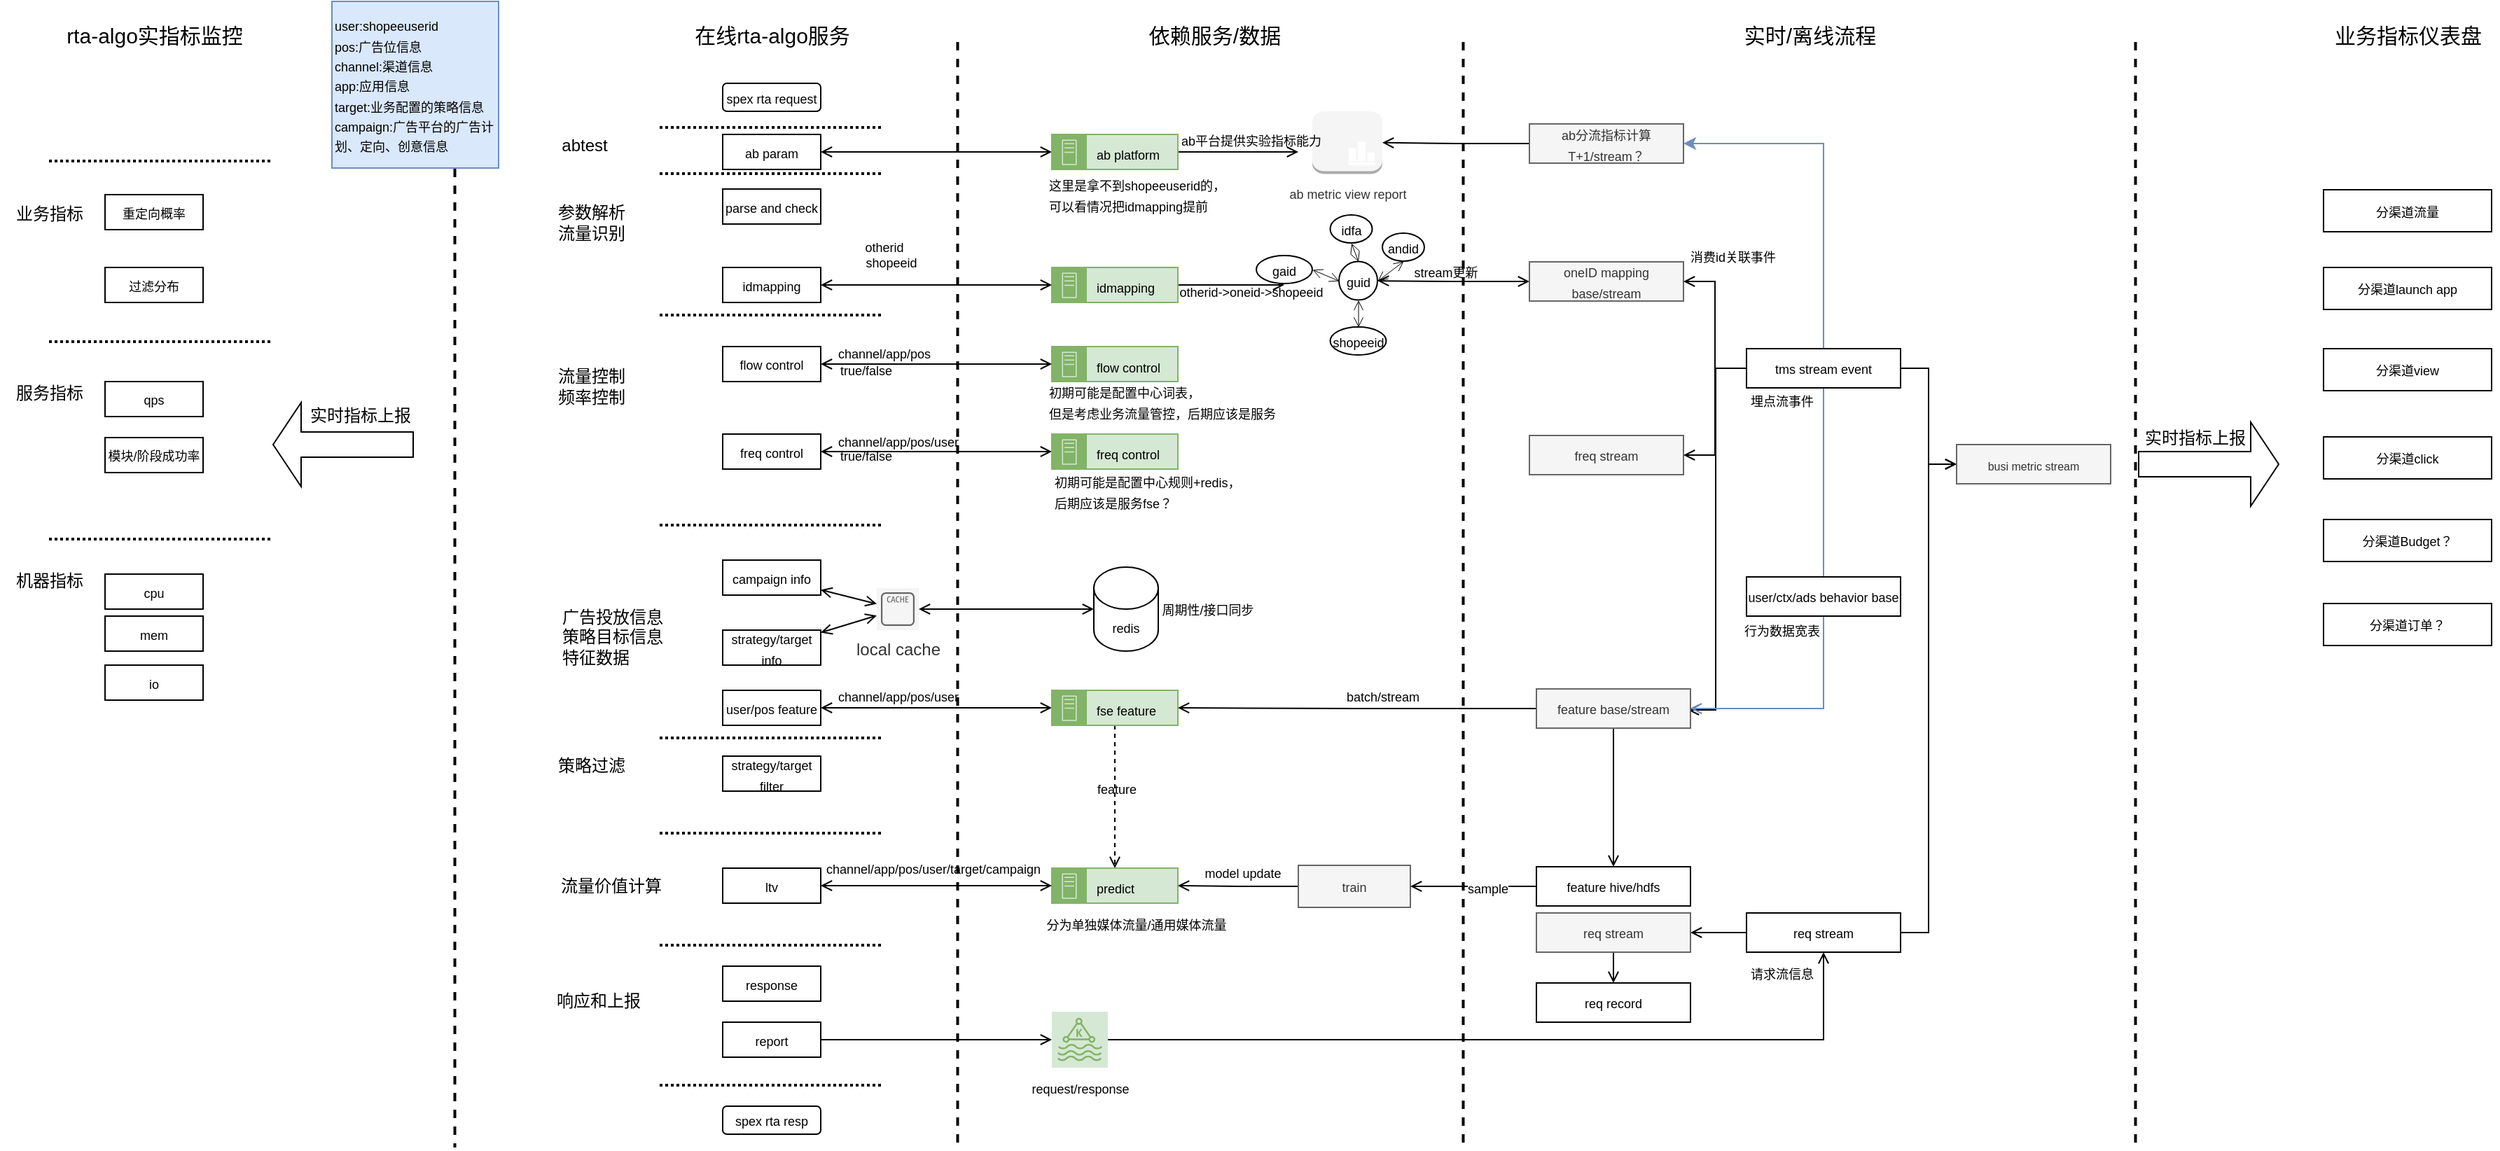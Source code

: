 <mxfile version="23.1.6" type="github">
  <diagram name="第 1 页" id="nAncEn3cn5dL7b8fd57-">
    <mxGraphModel dx="4017" dy="465" grid="1" gridSize="10" guides="1" tooltips="1" connect="1" arrows="1" fold="1" page="1" pageScale="1" pageWidth="3300" pageHeight="4681" math="0" shadow="0">
      <root>
        <mxCell id="0" />
        <mxCell id="1" parent="0" />
        <mxCell id="hwtWaQBpe-JL-oWfqUzf-239" value="" style="line;strokeWidth=2;direction=south;html=1;dashed=1;" vertex="1" parent="1">
          <mxGeometry x="210" y="82.5" width="15.5" height="747" as="geometry" />
        </mxCell>
        <mxCell id="hwtWaQBpe-JL-oWfqUzf-218" style="edgeStyle=orthogonalEdgeStyle;rounded=0;orthogonalLoop=1;jettySize=auto;html=1;exitX=0.5;exitY=0;exitDx=0;exitDy=0;entryX=1;entryY=0.5;entryDx=0;entryDy=0;fillColor=#dae8fc;strokeColor=#6c8ebf;" edge="1" parent="1" source="hwtWaQBpe-JL-oWfqUzf-208" target="hwtWaQBpe-JL-oWfqUzf-191">
          <mxGeometry relative="1" as="geometry" />
        </mxCell>
        <mxCell id="hwtWaQBpe-JL-oWfqUzf-78" value="&lt;font style=&quot;font-size: 15px;&quot;&gt;rta-algo实指标监控&lt;/font&gt;" style="text;html=1;align=center;verticalAlign=middle;resizable=0;points=[];autosize=1;strokeColor=none;fillColor=none;" vertex="1" parent="1">
          <mxGeometry x="-72" y="20" width="150" height="30" as="geometry" />
        </mxCell>
        <mxCell id="hwtWaQBpe-JL-oWfqUzf-1" value="&lt;font style=&quot;font-size: 9px;&quot;&gt;spex rta request&lt;/font&gt;" style="rounded=1;whiteSpace=wrap;html=1;" vertex="1" parent="1">
          <mxGeometry x="409" y="69.5" width="70" height="20" as="geometry" />
        </mxCell>
        <mxCell id="hwtWaQBpe-JL-oWfqUzf-4" value="" style="line;strokeWidth=2;html=1;dashed=1;dashPattern=1 1;" vertex="1" parent="1">
          <mxGeometry x="364" y="129" width="160" height="10" as="geometry" />
        </mxCell>
        <mxCell id="hwtWaQBpe-JL-oWfqUzf-5" value="&lt;font style=&quot;font-size: 9px;&quot;&gt;parse and check&lt;/font&gt;" style="rounded=0;whiteSpace=wrap;html=1;" vertex="1" parent="1">
          <mxGeometry x="409" y="145" width="70" height="25" as="geometry" />
        </mxCell>
        <mxCell id="hwtWaQBpe-JL-oWfqUzf-6" value="参数解析&lt;br&gt;流量识别" style="text;html=1;align=center;verticalAlign=middle;resizable=0;points=[];autosize=1;strokeColor=none;fillColor=none;" vertex="1" parent="1">
          <mxGeometry x="280" y="149" width="70" height="40" as="geometry" />
        </mxCell>
        <mxCell id="hwtWaQBpe-JL-oWfqUzf-7" value="&lt;font style=&quot;font-size: 9px;&quot;&gt;idmapping&lt;/font&gt;" style="rounded=0;whiteSpace=wrap;html=1;" vertex="1" parent="1">
          <mxGeometry x="409" y="201" width="70" height="25" as="geometry" />
        </mxCell>
        <mxCell id="hwtWaQBpe-JL-oWfqUzf-199" style="edgeStyle=orthogonalEdgeStyle;rounded=0;orthogonalLoop=1;jettySize=auto;html=1;endArrow=open;endFill=0;" edge="1" parent="1" source="hwtWaQBpe-JL-oWfqUzf-20">
          <mxGeometry relative="1" as="geometry">
            <mxPoint x="810" y="213.5" as="targetPoint" />
          </mxGeometry>
        </mxCell>
        <mxCell id="hwtWaQBpe-JL-oWfqUzf-20" value="&lt;font style=&quot;font-size: 9px;&quot;&gt;idmapping&lt;/font&gt;" style="points=[[0,0],[0.25,0],[0.5,0],[0.75,0],[1,0],[1,0.25],[1,0.5],[1,0.75],[1,1],[0.75,1],[0.5,1],[0.25,1],[0,1],[0,0.75],[0,0.5],[0,0.25]];outlineConnect=0;html=1;whiteSpace=wrap;fontSize=12;fontStyle=0;container=1;pointerEvents=0;collapsible=0;recursiveResize=0;shape=mxgraph.aws4.group;grIcon=mxgraph.aws4.group_on_premise;strokeColor=#82b366;fillColor=#d5e8d4;verticalAlign=top;align=left;spacingLeft=30;dashed=0;" vertex="1" parent="1">
          <mxGeometry x="644" y="201" width="90" height="25" as="geometry" />
        </mxCell>
        <mxCell id="hwtWaQBpe-JL-oWfqUzf-21" style="edgeStyle=orthogonalEdgeStyle;rounded=0;orthogonalLoop=1;jettySize=auto;html=1;exitX=1;exitY=0.5;exitDx=0;exitDy=0;entryX=0;entryY=0.5;entryDx=0;entryDy=0;startArrow=open;startFill=0;endArrow=open;endFill=0;" edge="1" parent="1" source="hwtWaQBpe-JL-oWfqUzf-7" target="hwtWaQBpe-JL-oWfqUzf-20">
          <mxGeometry relative="1" as="geometry" />
        </mxCell>
        <mxCell id="hwtWaQBpe-JL-oWfqUzf-23" value="&lt;font style=&quot;font-size: 9px;&quot;&gt;otherid&lt;/font&gt;" style="text;html=1;align=center;verticalAlign=middle;resizable=0;points=[];autosize=1;strokeColor=none;fillColor=none;" vertex="1" parent="1">
          <mxGeometry x="499" y="171" width="50" height="30" as="geometry" />
        </mxCell>
        <mxCell id="hwtWaQBpe-JL-oWfqUzf-24" value="&lt;font style=&quot;font-size: 9px;&quot;&gt;shopeeid&lt;/font&gt;" style="text;html=1;align=center;verticalAlign=middle;resizable=0;points=[];autosize=1;strokeColor=none;fillColor=none;" vertex="1" parent="1">
          <mxGeometry x="499" y="182" width="60" height="30" as="geometry" />
        </mxCell>
        <mxCell id="hwtWaQBpe-JL-oWfqUzf-25" value="" style="line;strokeWidth=2;html=1;dashed=1;dashPattern=1 1;" vertex="1" parent="1">
          <mxGeometry x="364" y="230" width="160" height="10" as="geometry" />
        </mxCell>
        <mxCell id="hwtWaQBpe-JL-oWfqUzf-26" value="&lt;div&gt;&lt;font style=&quot;font-size: 9px;&quot;&gt;flow control&lt;/font&gt;&lt;/div&gt;" style="rounded=0;whiteSpace=wrap;html=1;" vertex="1" parent="1">
          <mxGeometry x="409" y="257.5" width="70" height="25" as="geometry" />
        </mxCell>
        <mxCell id="hwtWaQBpe-JL-oWfqUzf-27" value="流量控制&lt;br&gt;频率控制" style="text;html=1;align=center;verticalAlign=middle;resizable=0;points=[];autosize=1;strokeColor=none;fillColor=none;" vertex="1" parent="1">
          <mxGeometry x="280" y="266" width="70" height="40" as="geometry" />
        </mxCell>
        <mxCell id="hwtWaQBpe-JL-oWfqUzf-28" value="&lt;font style=&quot;font-size: 9px;&quot;&gt;flow control&lt;/font&gt;" style="points=[[0,0],[0.25,0],[0.5,0],[0.75,0],[1,0],[1,0.25],[1,0.5],[1,0.75],[1,1],[0.75,1],[0.5,1],[0.25,1],[0,1],[0,0.75],[0,0.5],[0,0.25]];outlineConnect=0;html=1;whiteSpace=wrap;fontSize=12;fontStyle=0;container=1;pointerEvents=0;collapsible=0;recursiveResize=0;shape=mxgraph.aws4.group;grIcon=mxgraph.aws4.group_on_premise;strokeColor=#82b366;fillColor=#d5e8d4;verticalAlign=top;align=left;spacingLeft=30;dashed=0;" vertex="1" parent="1">
          <mxGeometry x="644.01" y="257.5" width="90" height="25" as="geometry" />
        </mxCell>
        <mxCell id="hwtWaQBpe-JL-oWfqUzf-29" style="edgeStyle=orthogonalEdgeStyle;rounded=0;orthogonalLoop=1;jettySize=auto;html=1;exitX=1;exitY=0.5;exitDx=0;exitDy=0;entryX=0;entryY=0.5;entryDx=0;entryDy=0;startArrow=open;startFill=0;endArrow=open;endFill=0;" edge="1" parent="1" source="hwtWaQBpe-JL-oWfqUzf-26" target="hwtWaQBpe-JL-oWfqUzf-28">
          <mxGeometry relative="1" as="geometry" />
        </mxCell>
        <mxCell id="hwtWaQBpe-JL-oWfqUzf-30" value="&lt;font style=&quot;font-size: 9px;&quot;&gt;true/false&lt;/font&gt;" style="text;html=1;align=center;verticalAlign=middle;resizable=0;points=[];autosize=1;strokeColor=none;fillColor=none;" vertex="1" parent="1">
          <mxGeometry x="481" y="259" width="60" height="30" as="geometry" />
        </mxCell>
        <mxCell id="hwtWaQBpe-JL-oWfqUzf-32" value="&lt;font style=&quot;font-size: 9px;&quot;&gt;channel/app/pos&lt;/font&gt;" style="text;html=1;align=center;verticalAlign=middle;resizable=0;points=[];autosize=1;strokeColor=none;fillColor=none;" vertex="1" parent="1">
          <mxGeometry x="479" y="247" width="90" height="30" as="geometry" />
        </mxCell>
        <mxCell id="hwtWaQBpe-JL-oWfqUzf-33" value="&lt;div&gt;&lt;font style=&quot;font-size: 9px;&quot;&gt;freq control&lt;/font&gt;&lt;/div&gt;" style="rounded=0;whiteSpace=wrap;html=1;" vertex="1" parent="1">
          <mxGeometry x="409" y="320" width="70" height="25" as="geometry" />
        </mxCell>
        <mxCell id="hwtWaQBpe-JL-oWfqUzf-34" value="&lt;font style=&quot;font-size: 9px;&quot;&gt;初期可能是配置中心词表，&lt;br&gt;但是考虑业务流量管控，后期应该是服务&lt;/font&gt;" style="text;html=1;align=left;verticalAlign=middle;resizable=0;points=[];autosize=1;strokeColor=none;fillColor=none;" vertex="1" parent="1">
          <mxGeometry x="640" y="277" width="190" height="40" as="geometry" />
        </mxCell>
        <mxCell id="hwtWaQBpe-JL-oWfqUzf-169" style="edgeStyle=orthogonalEdgeStyle;rounded=0;orthogonalLoop=1;jettySize=auto;html=1;exitX=0;exitY=0.5;exitDx=0;exitDy=0;entryX=1;entryY=0.5;entryDx=0;entryDy=0;startArrow=open;startFill=0;endArrow=open;endFill=0;" edge="1" parent="1" source="hwtWaQBpe-JL-oWfqUzf-35" target="hwtWaQBpe-JL-oWfqUzf-33">
          <mxGeometry relative="1" as="geometry" />
        </mxCell>
        <mxCell id="hwtWaQBpe-JL-oWfqUzf-35" value="&lt;font style=&quot;font-size: 9px;&quot;&gt;freq control&lt;/font&gt;" style="points=[[0,0],[0.25,0],[0.5,0],[0.75,0],[1,0],[1,0.25],[1,0.5],[1,0.75],[1,1],[0.75,1],[0.5,1],[0.25,1],[0,1],[0,0.75],[0,0.5],[0,0.25]];outlineConnect=0;html=1;whiteSpace=wrap;fontSize=12;fontStyle=0;container=1;pointerEvents=0;collapsible=0;recursiveResize=0;shape=mxgraph.aws4.group;grIcon=mxgraph.aws4.group_on_premise;strokeColor=#82b366;fillColor=#d5e8d4;verticalAlign=top;align=left;spacingLeft=30;dashed=0;" vertex="1" parent="1">
          <mxGeometry x="644.01" y="320" width="90" height="25" as="geometry" />
        </mxCell>
        <mxCell id="hwtWaQBpe-JL-oWfqUzf-37" value="&lt;font style=&quot;font-size: 9px;&quot;&gt;channel/app/pos/user&lt;/font&gt;" style="text;html=1;align=center;verticalAlign=middle;resizable=0;points=[];autosize=1;strokeColor=none;fillColor=none;" vertex="1" parent="1">
          <mxGeometry x="479" y="310" width="110" height="30" as="geometry" />
        </mxCell>
        <mxCell id="hwtWaQBpe-JL-oWfqUzf-38" value="&lt;font style=&quot;font-size: 9px;&quot;&gt;true/false&lt;/font&gt;" style="text;html=1;align=center;verticalAlign=middle;resizable=0;points=[];autosize=1;strokeColor=none;fillColor=none;" vertex="1" parent="1">
          <mxGeometry x="481" y="320" width="60" height="30" as="geometry" />
        </mxCell>
        <mxCell id="hwtWaQBpe-JL-oWfqUzf-39" value="&lt;font style=&quot;font-size: 9px;&quot;&gt;初期可能是配置中心规则+redis，&lt;br&gt;&lt;/font&gt;&lt;font style=&quot;font-size: 9px;&quot;&gt;后期应该是服务fse？&lt;/font&gt;" style="text;html=1;align=left;verticalAlign=middle;resizable=0;points=[];autosize=1;strokeColor=none;fillColor=none;" vertex="1" parent="1">
          <mxGeometry x="644.01" y="341" width="160" height="40" as="geometry" />
        </mxCell>
        <mxCell id="hwtWaQBpe-JL-oWfqUzf-40" value="" style="line;strokeWidth=2;html=1;dashed=1;dashPattern=1 1;" vertex="1" parent="1">
          <mxGeometry x="364" y="380" width="160" height="10" as="geometry" />
        </mxCell>
        <mxCell id="hwtWaQBpe-JL-oWfqUzf-41" value="&lt;div&gt;&lt;font style=&quot;font-size: 9px;&quot;&gt;campaign info&lt;/font&gt;&lt;/div&gt;" style="rounded=0;whiteSpace=wrap;html=1;" vertex="1" parent="1">
          <mxGeometry x="409" y="410" width="70" height="25" as="geometry" />
        </mxCell>
        <mxCell id="hwtWaQBpe-JL-oWfqUzf-42" value="&lt;div&gt;&lt;font style=&quot;font-size: 9px;&quot;&gt;strategy/target info&lt;/font&gt;&lt;/div&gt;" style="rounded=0;whiteSpace=wrap;html=1;" vertex="1" parent="1">
          <mxGeometry x="409" y="460" width="70" height="25" as="geometry" />
        </mxCell>
        <mxCell id="hwtWaQBpe-JL-oWfqUzf-45" value="local cache" style="sketch=0;outlineConnect=0;strokeColor=#666666;fillColor=#f5f5f5;dashed=0;verticalLabelPosition=bottom;verticalAlign=top;align=center;html=1;fontSize=12;fontStyle=0;aspect=fixed;shape=mxgraph.aws4.resourceIcon;resIcon=mxgraph.aws4.cache_node;fontColor=#333333;" vertex="1" parent="1">
          <mxGeometry x="519" y="430" width="30" height="30" as="geometry" />
        </mxCell>
        <mxCell id="hwtWaQBpe-JL-oWfqUzf-48" style="rounded=0;orthogonalLoop=1;jettySize=auto;html=1;startArrow=open;startFill=0;endArrow=open;endFill=0;" edge="1" parent="1" source="hwtWaQBpe-JL-oWfqUzf-41" target="hwtWaQBpe-JL-oWfqUzf-45">
          <mxGeometry relative="1" as="geometry" />
        </mxCell>
        <mxCell id="hwtWaQBpe-JL-oWfqUzf-49" style="rounded=0;orthogonalLoop=1;jettySize=auto;html=1;startArrow=open;startFill=0;endArrow=open;endFill=0;" edge="1" parent="1" source="hwtWaQBpe-JL-oWfqUzf-42" target="hwtWaQBpe-JL-oWfqUzf-45">
          <mxGeometry relative="1" as="geometry" />
        </mxCell>
        <mxCell id="hwtWaQBpe-JL-oWfqUzf-46" value="&lt;font style=&quot;font-size: 9px;&quot;&gt;redis&lt;/font&gt;" style="shape=cylinder3;whiteSpace=wrap;html=1;boundedLbl=1;backgroundOutline=1;size=15;" vertex="1" parent="1">
          <mxGeometry x="674" y="415" width="46" height="60" as="geometry" />
        </mxCell>
        <mxCell id="hwtWaQBpe-JL-oWfqUzf-47" style="edgeStyle=orthogonalEdgeStyle;rounded=0;orthogonalLoop=1;jettySize=auto;html=1;entryX=0;entryY=0.5;entryDx=0;entryDy=0;entryPerimeter=0;startArrow=open;startFill=0;endArrow=open;endFill=0;" edge="1" parent="1" source="hwtWaQBpe-JL-oWfqUzf-45" target="hwtWaQBpe-JL-oWfqUzf-46">
          <mxGeometry relative="1" as="geometry">
            <mxPoint x="624" y="445" as="sourcePoint" />
          </mxGeometry>
        </mxCell>
        <mxCell id="hwtWaQBpe-JL-oWfqUzf-50" value="广告投放信息&lt;br&gt;策略目标信息&lt;br&gt;&lt;div style=&quot;text-align: left;&quot;&gt;&lt;span style=&quot;background-color: initial;&quot;&gt;特征数据&lt;/span&gt;&lt;/div&gt;" style="text;html=1;align=center;verticalAlign=middle;resizable=0;points=[];autosize=1;strokeColor=none;fillColor=none;" vertex="1" parent="1">
          <mxGeometry x="280" y="435" width="100" height="60" as="geometry" />
        </mxCell>
        <mxCell id="hwtWaQBpe-JL-oWfqUzf-52" value="" style="line;strokeWidth=2;html=1;dashed=1;dashPattern=1 1;" vertex="1" parent="1">
          <mxGeometry x="364" y="532" width="160" height="10" as="geometry" />
        </mxCell>
        <mxCell id="hwtWaQBpe-JL-oWfqUzf-53" value="&lt;div&gt;&lt;font style=&quot;font-size: 9px;&quot;&gt;strategy/target filter&lt;/font&gt;&lt;/div&gt;" style="rounded=0;whiteSpace=wrap;html=1;" vertex="1" parent="1">
          <mxGeometry x="409" y="550" width="70" height="25" as="geometry" />
        </mxCell>
        <mxCell id="hwtWaQBpe-JL-oWfqUzf-56" style="edgeStyle=orthogonalEdgeStyle;rounded=0;orthogonalLoop=1;jettySize=auto;html=1;startArrow=open;startFill=0;endArrow=open;endFill=0;entryX=0;entryY=0.5;entryDx=0;entryDy=0;" edge="1" parent="1" source="hwtWaQBpe-JL-oWfqUzf-54" target="hwtWaQBpe-JL-oWfqUzf-55">
          <mxGeometry relative="1" as="geometry">
            <mxPoint x="569" y="515.5" as="targetPoint" />
          </mxGeometry>
        </mxCell>
        <mxCell id="hwtWaQBpe-JL-oWfqUzf-54" value="&lt;font style=&quot;font-size: 9px;&quot;&gt;user/pos feature&lt;/font&gt;" style="rounded=0;whiteSpace=wrap;html=1;" vertex="1" parent="1">
          <mxGeometry x="409" y="503" width="70" height="25" as="geometry" />
        </mxCell>
        <mxCell id="hwtWaQBpe-JL-oWfqUzf-223" style="edgeStyle=orthogonalEdgeStyle;rounded=0;orthogonalLoop=1;jettySize=auto;html=1;entryX=0.5;entryY=0;entryDx=0;entryDy=0;endArrow=open;endFill=0;dashed=1;" edge="1" parent="1" source="hwtWaQBpe-JL-oWfqUzf-55" target="hwtWaQBpe-JL-oWfqUzf-62">
          <mxGeometry relative="1" as="geometry" />
        </mxCell>
        <mxCell id="hwtWaQBpe-JL-oWfqUzf-55" value="&lt;font style=&quot;font-size: 9px;&quot;&gt;fse feature&lt;/font&gt;" style="points=[[0,0],[0.25,0],[0.5,0],[0.75,0],[1,0],[1,0.25],[1,0.5],[1,0.75],[1,1],[0.75,1],[0.5,1],[0.25,1],[0,1],[0,0.75],[0,0.5],[0,0.25]];outlineConnect=0;html=1;whiteSpace=wrap;fontSize=12;fontStyle=0;container=1;pointerEvents=0;collapsible=0;recursiveResize=0;shape=mxgraph.aws4.group;grIcon=mxgraph.aws4.group_on_premise;strokeColor=#82b366;fillColor=#d5e8d4;verticalAlign=top;align=left;spacingLeft=30;dashed=0;" vertex="1" parent="1">
          <mxGeometry x="644.01" y="503" width="90" height="25" as="geometry" />
        </mxCell>
        <mxCell id="hwtWaQBpe-JL-oWfqUzf-57" value="&lt;font style=&quot;font-size: 9px;&quot;&gt;channel/app/pos/user&lt;/font&gt;" style="text;html=1;align=center;verticalAlign=middle;resizable=0;points=[];autosize=1;strokeColor=none;fillColor=none;" vertex="1" parent="1">
          <mxGeometry x="479" y="492" width="110" height="30" as="geometry" />
        </mxCell>
        <mxCell id="hwtWaQBpe-JL-oWfqUzf-58" value="" style="line;strokeWidth=2;html=1;dashed=1;dashPattern=1 1;" vertex="1" parent="1">
          <mxGeometry x="364" y="600" width="160" height="10" as="geometry" />
        </mxCell>
        <mxCell id="hwtWaQBpe-JL-oWfqUzf-59" value="策略过滤" style="text;html=1;align=center;verticalAlign=middle;resizable=0;points=[];autosize=1;strokeColor=none;fillColor=none;" vertex="1" parent="1">
          <mxGeometry x="280" y="542" width="70" height="30" as="geometry" />
        </mxCell>
        <mxCell id="hwtWaQBpe-JL-oWfqUzf-60" value="&lt;font style=&quot;font-size: 9px;&quot;&gt;ltv&lt;/font&gt;" style="rounded=0;whiteSpace=wrap;html=1;" vertex="1" parent="1">
          <mxGeometry x="409" y="630" width="70" height="25" as="geometry" />
        </mxCell>
        <mxCell id="hwtWaQBpe-JL-oWfqUzf-61" value="流量价值计算" style="text;html=1;align=center;verticalAlign=middle;resizable=0;points=[];autosize=1;strokeColor=none;fillColor=none;" vertex="1" parent="1">
          <mxGeometry x="279" y="628" width="100" height="30" as="geometry" />
        </mxCell>
        <mxCell id="hwtWaQBpe-JL-oWfqUzf-62" value="&lt;font style=&quot;font-size: 9px;&quot;&gt;predict&lt;/font&gt;" style="points=[[0,0],[0.25,0],[0.5,0],[0.75,0],[1,0],[1,0.25],[1,0.5],[1,0.75],[1,1],[0.75,1],[0.5,1],[0.25,1],[0,1],[0,0.75],[0,0.5],[0,0.25]];outlineConnect=0;html=1;whiteSpace=wrap;fontSize=12;fontStyle=0;container=1;pointerEvents=0;collapsible=0;recursiveResize=0;shape=mxgraph.aws4.group;grIcon=mxgraph.aws4.group_on_premise;strokeColor=#82b366;fillColor=#d5e8d4;verticalAlign=top;align=left;spacingLeft=30;dashed=0;" vertex="1" parent="1">
          <mxGeometry x="644" y="630" width="90" height="25" as="geometry" />
        </mxCell>
        <mxCell id="hwtWaQBpe-JL-oWfqUzf-63" style="edgeStyle=orthogonalEdgeStyle;rounded=0;orthogonalLoop=1;jettySize=auto;html=1;entryX=0;entryY=0.5;entryDx=0;entryDy=0;startArrow=open;startFill=0;endArrow=open;endFill=0;" edge="1" parent="1" source="hwtWaQBpe-JL-oWfqUzf-60" target="hwtWaQBpe-JL-oWfqUzf-62">
          <mxGeometry relative="1" as="geometry" />
        </mxCell>
        <mxCell id="hwtWaQBpe-JL-oWfqUzf-64" value="&lt;font style=&quot;font-size: 9px;&quot;&gt;channel/app/pos/user/target/campaign&lt;/font&gt;" style="text;html=1;align=center;verticalAlign=middle;resizable=0;points=[];autosize=1;strokeColor=none;fillColor=none;" vertex="1" parent="1">
          <mxGeometry x="469" y="615" width="180" height="30" as="geometry" />
        </mxCell>
        <mxCell id="hwtWaQBpe-JL-oWfqUzf-65" value="&lt;font style=&quot;font-size: 9px;&quot;&gt;user:shopeeuserid&lt;br&gt;pos:广告位信息&lt;br&gt;channel:渠道信息&lt;br&gt;app:应用信息&lt;br&gt;target:业务配置的策略信息&lt;br&gt;campaign:广告平台的广告计划、定向、创意信息&lt;br&gt;&lt;/font&gt;" style="whiteSpace=wrap;html=1;aspect=fixed;fillColor=#dae8fc;strokeColor=#6c8ebf;align=left;" vertex="1" parent="1">
          <mxGeometry x="130" y="11" width="119" height="119" as="geometry" />
        </mxCell>
        <mxCell id="hwtWaQBpe-JL-oWfqUzf-66" value="" style="line;strokeWidth=2;html=1;dashed=1;dashPattern=1 1;" vertex="1" parent="1">
          <mxGeometry x="364" y="680" width="160" height="10" as="geometry" />
        </mxCell>
        <mxCell id="hwtWaQBpe-JL-oWfqUzf-67" value="&lt;font style=&quot;font-size: 9px;&quot;&gt;response&lt;/font&gt;" style="rounded=0;whiteSpace=wrap;html=1;" vertex="1" parent="1">
          <mxGeometry x="409" y="700" width="70" height="25" as="geometry" />
        </mxCell>
        <mxCell id="hwtWaQBpe-JL-oWfqUzf-68" value="&lt;font style=&quot;font-size: 9px;&quot;&gt;report&lt;/font&gt;" style="rounded=0;whiteSpace=wrap;html=1;" vertex="1" parent="1">
          <mxGeometry x="409" y="740" width="70" height="25" as="geometry" />
        </mxCell>
        <mxCell id="hwtWaQBpe-JL-oWfqUzf-69" value="响应和上报" style="text;html=1;align=center;verticalAlign=middle;resizable=0;points=[];autosize=1;strokeColor=none;fillColor=none;" vertex="1" parent="1">
          <mxGeometry x="280" y="710" width="80" height="30" as="geometry" />
        </mxCell>
        <mxCell id="hwtWaQBpe-JL-oWfqUzf-70" value="" style="line;strokeWidth=2;html=1;dashed=1;dashPattern=1 1;" vertex="1" parent="1">
          <mxGeometry x="364" y="780" width="160" height="10" as="geometry" />
        </mxCell>
        <mxCell id="hwtWaQBpe-JL-oWfqUzf-71" value="&lt;font style=&quot;font-size: 9px;&quot;&gt;spex rta resp&lt;/font&gt;" style="rounded=1;whiteSpace=wrap;html=1;" vertex="1" parent="1">
          <mxGeometry x="409" y="800" width="70" height="20" as="geometry" />
        </mxCell>
        <mxCell id="hwtWaQBpe-JL-oWfqUzf-215" style="edgeStyle=orthogonalEdgeStyle;rounded=0;orthogonalLoop=1;jettySize=auto;html=1;entryX=0.5;entryY=1;entryDx=0;entryDy=0;endArrow=open;endFill=0;" edge="1" parent="1" source="hwtWaQBpe-JL-oWfqUzf-72" target="hwtWaQBpe-JL-oWfqUzf-214">
          <mxGeometry relative="1" as="geometry" />
        </mxCell>
        <mxCell id="hwtWaQBpe-JL-oWfqUzf-72" value="&lt;font style=&quot;font-size: 9px;&quot;&gt;request/response&lt;/font&gt;" style="sketch=0;points=[[0,0,0],[0.25,0,0],[0.5,0,0],[0.75,0,0],[1,0,0],[0,1,0],[0.25,1,0],[0.5,1,0],[0.75,1,0],[1,1,0],[0,0.25,0],[0,0.5,0],[0,0.75,0],[1,0.25,0],[1,0.5,0],[1,0.75,0]];outlineConnect=0;fillColor=#d5e8d4;strokeColor=#82b366;dashed=0;verticalLabelPosition=bottom;verticalAlign=top;align=center;html=1;fontSize=12;fontStyle=0;aspect=fixed;shape=mxgraph.aws4.resourceIcon;resIcon=mxgraph.aws4.managed_streaming_for_kafka;" vertex="1" parent="1">
          <mxGeometry x="644.01" y="732.5" width="40" height="40" as="geometry" />
        </mxCell>
        <mxCell id="hwtWaQBpe-JL-oWfqUzf-73" style="edgeStyle=orthogonalEdgeStyle;rounded=0;orthogonalLoop=1;jettySize=auto;html=1;entryX=0;entryY=0.5;entryDx=0;entryDy=0;entryPerimeter=0;endArrow=open;endFill=0;" edge="1" parent="1" source="hwtWaQBpe-JL-oWfqUzf-68" target="hwtWaQBpe-JL-oWfqUzf-72">
          <mxGeometry relative="1" as="geometry" />
        </mxCell>
        <mxCell id="hwtWaQBpe-JL-oWfqUzf-74" value="&lt;font style=&quot;font-size: 15px;&quot;&gt;在线rta-algo服务&lt;/font&gt;" style="text;html=1;align=center;verticalAlign=middle;resizable=0;points=[];autosize=1;strokeColor=none;fillColor=none;" vertex="1" parent="1">
          <mxGeometry x="379" y="20" width="130" height="30" as="geometry" />
        </mxCell>
        <mxCell id="hwtWaQBpe-JL-oWfqUzf-76" value="" style="shape=singleArrow;direction=west;whiteSpace=wrap;html=1;" vertex="1" parent="1">
          <mxGeometry x="88" y="297.5" width="100" height="60" as="geometry" />
        </mxCell>
        <mxCell id="hwtWaQBpe-JL-oWfqUzf-77" value="实时指标上报" style="text;html=1;align=center;verticalAlign=middle;resizable=0;points=[];autosize=1;strokeColor=none;fillColor=none;" vertex="1" parent="1">
          <mxGeometry x="100" y="292" width="100" height="30" as="geometry" />
        </mxCell>
        <mxCell id="hwtWaQBpe-JL-oWfqUzf-147" value="" style="line;strokeWidth=2;html=1;dashed=1;dashPattern=1 1;" vertex="1" parent="1">
          <mxGeometry x="-72" y="120" width="160" height="10" as="geometry" />
        </mxCell>
        <mxCell id="hwtWaQBpe-JL-oWfqUzf-148" value="业务指标" style="text;html=1;align=center;verticalAlign=middle;resizable=0;points=[];autosize=1;strokeColor=none;fillColor=none;" vertex="1" parent="1">
          <mxGeometry x="-107" y="148" width="70" height="30" as="geometry" />
        </mxCell>
        <mxCell id="hwtWaQBpe-JL-oWfqUzf-149" value="" style="line;strokeWidth=2;html=1;dashed=1;dashPattern=1 1;" vertex="1" parent="1">
          <mxGeometry x="-72" y="249" width="160" height="10" as="geometry" />
        </mxCell>
        <mxCell id="hwtWaQBpe-JL-oWfqUzf-150" value="服务指标" style="text;html=1;align=center;verticalAlign=middle;resizable=0;points=[];autosize=1;strokeColor=none;fillColor=none;" vertex="1" parent="1">
          <mxGeometry x="-107" y="276" width="70" height="30" as="geometry" />
        </mxCell>
        <mxCell id="hwtWaQBpe-JL-oWfqUzf-151" value="" style="line;strokeWidth=2;html=1;dashed=1;dashPattern=1 1;" vertex="1" parent="1">
          <mxGeometry x="-72" y="390" width="160" height="10" as="geometry" />
        </mxCell>
        <mxCell id="hwtWaQBpe-JL-oWfqUzf-153" value="机器指标" style="text;html=1;align=center;verticalAlign=middle;resizable=0;points=[];autosize=1;strokeColor=none;fillColor=none;" vertex="1" parent="1">
          <mxGeometry x="-107" y="410" width="70" height="30" as="geometry" />
        </mxCell>
        <mxCell id="hwtWaQBpe-JL-oWfqUzf-155" value="&lt;font style=&quot;font-size: 9px;&quot;&gt;重定向概率&lt;/font&gt;" style="rounded=0;whiteSpace=wrap;html=1;" vertex="1" parent="1">
          <mxGeometry x="-32" y="149" width="70" height="25" as="geometry" />
        </mxCell>
        <mxCell id="hwtWaQBpe-JL-oWfqUzf-157" value="&lt;font style=&quot;font-size: 9px;&quot;&gt;过滤分布&lt;/font&gt;" style="rounded=0;whiteSpace=wrap;html=1;" vertex="1" parent="1">
          <mxGeometry x="-32" y="201" width="70" height="25" as="geometry" />
        </mxCell>
        <mxCell id="hwtWaQBpe-JL-oWfqUzf-158" value="&lt;font style=&quot;font-size: 9px;&quot;&gt;qps&lt;/font&gt;" style="rounded=0;whiteSpace=wrap;html=1;" vertex="1" parent="1">
          <mxGeometry x="-32" y="282.5" width="70" height="25" as="geometry" />
        </mxCell>
        <mxCell id="hwtWaQBpe-JL-oWfqUzf-159" value="&lt;font style=&quot;font-size: 9px;&quot;&gt;模块/阶段成功率&lt;/font&gt;" style="rounded=0;whiteSpace=wrap;html=1;" vertex="1" parent="1">
          <mxGeometry x="-32" y="322.5" width="70" height="25" as="geometry" />
        </mxCell>
        <mxCell id="hwtWaQBpe-JL-oWfqUzf-160" value="&lt;font style=&quot;font-size: 9px;&quot;&gt;cpu&lt;/font&gt;" style="rounded=0;whiteSpace=wrap;html=1;" vertex="1" parent="1">
          <mxGeometry x="-32" y="420" width="70" height="25" as="geometry" />
        </mxCell>
        <mxCell id="hwtWaQBpe-JL-oWfqUzf-161" value="&lt;font style=&quot;font-size: 9px;&quot;&gt;mem&lt;/font&gt;" style="rounded=0;whiteSpace=wrap;html=1;" vertex="1" parent="1">
          <mxGeometry x="-32" y="450" width="70" height="25" as="geometry" />
        </mxCell>
        <mxCell id="hwtWaQBpe-JL-oWfqUzf-162" value="&lt;font style=&quot;font-size: 9px;&quot;&gt;io&lt;/font&gt;" style="rounded=0;whiteSpace=wrap;html=1;" vertex="1" parent="1">
          <mxGeometry x="-32" y="485" width="70" height="25" as="geometry" />
        </mxCell>
        <mxCell id="hwtWaQBpe-JL-oWfqUzf-163" value="" style="line;strokeWidth=2;html=1;dashed=1;dashPattern=1 1;" vertex="1" parent="1">
          <mxGeometry x="364" y="96" width="160" height="10" as="geometry" />
        </mxCell>
        <mxCell id="hwtWaQBpe-JL-oWfqUzf-164" value="abtest" style="text;html=1;align=center;verticalAlign=middle;resizable=0;points=[];autosize=1;strokeColor=none;fillColor=none;" vertex="1" parent="1">
          <mxGeometry x="280" y="99" width="60" height="30" as="geometry" />
        </mxCell>
        <mxCell id="hwtWaQBpe-JL-oWfqUzf-167" style="edgeStyle=orthogonalEdgeStyle;rounded=0;orthogonalLoop=1;jettySize=auto;html=1;entryX=0;entryY=0.5;entryDx=0;entryDy=0;endArrow=open;endFill=0;startArrow=open;startFill=0;" edge="1" parent="1" source="hwtWaQBpe-JL-oWfqUzf-165" target="hwtWaQBpe-JL-oWfqUzf-166">
          <mxGeometry relative="1" as="geometry" />
        </mxCell>
        <mxCell id="hwtWaQBpe-JL-oWfqUzf-165" value="&lt;font style=&quot;font-size: 9px;&quot;&gt;ab param&lt;/font&gt;" style="rounded=0;whiteSpace=wrap;html=1;" vertex="1" parent="1">
          <mxGeometry x="409" y="106" width="70" height="25" as="geometry" />
        </mxCell>
        <mxCell id="hwtWaQBpe-JL-oWfqUzf-193" style="edgeStyle=orthogonalEdgeStyle;rounded=0;orthogonalLoop=1;jettySize=auto;html=1;endArrow=open;endFill=0;" edge="1" parent="1" source="hwtWaQBpe-JL-oWfqUzf-166">
          <mxGeometry relative="1" as="geometry">
            <mxPoint x="820" y="118.5" as="targetPoint" />
          </mxGeometry>
        </mxCell>
        <mxCell id="hwtWaQBpe-JL-oWfqUzf-166" value="&lt;font style=&quot;font-size: 9px;&quot;&gt;ab platform&lt;/font&gt;" style="points=[[0,0],[0.25,0],[0.5,0],[0.75,0],[1,0],[1,0.25],[1,0.5],[1,0.75],[1,1],[0.75,1],[0.5,1],[0.25,1],[0,1],[0,0.75],[0,0.5],[0,0.25]];outlineConnect=0;html=1;whiteSpace=wrap;fontSize=12;fontStyle=0;container=1;pointerEvents=0;collapsible=0;recursiveResize=0;shape=mxgraph.aws4.group;grIcon=mxgraph.aws4.group_on_premise;strokeColor=#82b366;fillColor=#d5e8d4;verticalAlign=top;align=left;spacingLeft=30;dashed=0;" vertex="1" parent="1">
          <mxGeometry x="644" y="106" width="90" height="25" as="geometry" />
        </mxCell>
        <mxCell id="hwtWaQBpe-JL-oWfqUzf-168" value="&lt;font style=&quot;font-size: 9px;&quot;&gt;这里是拿不到shopeeuserid的，&lt;br&gt;可以看情况把idmapping提前&lt;/font&gt;" style="text;html=1;align=left;verticalAlign=middle;resizable=0;points=[];autosize=1;strokeColor=none;fillColor=none;" vertex="1" parent="1">
          <mxGeometry x="640" y="129" width="150" height="40" as="geometry" />
        </mxCell>
        <mxCell id="hwtWaQBpe-JL-oWfqUzf-170" value="&lt;span style=&quot;font-size: 15px;&quot;&gt;依赖服务/数据&lt;/span&gt;" style="text;html=1;align=center;verticalAlign=middle;resizable=0;points=[];autosize=1;strokeColor=none;fillColor=none;" vertex="1" parent="1">
          <mxGeometry x="700" y="20" width="120" height="30" as="geometry" />
        </mxCell>
        <mxCell id="hwtWaQBpe-JL-oWfqUzf-171" value="&lt;span style=&quot;font-size: 15px;&quot;&gt;实时/离线流程&lt;/span&gt;" style="text;html=1;align=center;verticalAlign=middle;resizable=0;points=[];autosize=1;strokeColor=none;fillColor=none;" vertex="1" parent="1">
          <mxGeometry x="1125" y="20" width="120" height="30" as="geometry" />
        </mxCell>
        <mxCell id="hwtWaQBpe-JL-oWfqUzf-172" value="&lt;span style=&quot;font-size: 15px;&quot;&gt;业务指标仪表盘&lt;/span&gt;" style="text;html=1;align=center;verticalAlign=middle;resizable=0;points=[];autosize=1;strokeColor=none;fillColor=none;" vertex="1" parent="1">
          <mxGeometry x="1547" y="20" width="130" height="30" as="geometry" />
        </mxCell>
        <mxCell id="hwtWaQBpe-JL-oWfqUzf-174" value="&lt;font style=&quot;font-size: 9px;&quot;&gt;周期性/接口同步&lt;/font&gt;" style="text;html=1;align=center;verticalAlign=middle;resizable=0;points=[];autosize=1;strokeColor=none;fillColor=none;" vertex="1" parent="1">
          <mxGeometry x="710" y="430" width="90" height="30" as="geometry" />
        </mxCell>
        <mxCell id="hwtWaQBpe-JL-oWfqUzf-181" value="&lt;font style=&quot;font-size: 9px;&quot;&gt;ab metric view report&lt;/font&gt;" style="outlineConnect=0;dashed=0;verticalLabelPosition=bottom;verticalAlign=top;align=center;html=1;shape=mxgraph.aws3.instance_with_cloudwatch;fillColor=#f5f5f5;fontColor=#333333;strokeColor=#666666;" vertex="1" parent="1">
          <mxGeometry x="830" y="89.5" width="50" height="44.75" as="geometry" />
        </mxCell>
        <mxCell id="hwtWaQBpe-JL-oWfqUzf-182" value="" style="group" vertex="1" connectable="0" parent="1">
          <mxGeometry x="790" y="163.5" width="120" height="100" as="geometry" />
        </mxCell>
        <mxCell id="hwtWaQBpe-JL-oWfqUzf-8" value="&lt;font style=&quot;font-size: 9px;&quot;&gt;guid&lt;/font&gt;" style="ellipse;whiteSpace=wrap;html=1;aspect=fixed;" vertex="1" parent="hwtWaQBpe-JL-oWfqUzf-182">
          <mxGeometry x="59.01" y="33.25" width="27.5" height="27.5" as="geometry" />
        </mxCell>
        <mxCell id="hwtWaQBpe-JL-oWfqUzf-15" style="rounded=0;orthogonalLoop=1;jettySize=auto;html=1;exitX=0.5;exitY=1;exitDx=0;exitDy=0;entryX=0.5;entryY=0;entryDx=0;entryDy=0;startArrow=open;startFill=0;endArrow=open;endFill=0;strokeWidth=0.5;" edge="1" parent="hwtWaQBpe-JL-oWfqUzf-182" source="hwtWaQBpe-JL-oWfqUzf-9" target="hwtWaQBpe-JL-oWfqUzf-8">
          <mxGeometry relative="1" as="geometry" />
        </mxCell>
        <mxCell id="hwtWaQBpe-JL-oWfqUzf-9" value="&lt;font style=&quot;font-size: 9px;&quot;&gt;idfa&lt;/font&gt;" style="ellipse;whiteSpace=wrap;html=1;" vertex="1" parent="hwtWaQBpe-JL-oWfqUzf-182">
          <mxGeometry x="52.76" width="30" height="20" as="geometry" />
        </mxCell>
        <mxCell id="hwtWaQBpe-JL-oWfqUzf-14" style="rounded=0;orthogonalLoop=1;jettySize=auto;html=1;exitX=1;exitY=0.5;exitDx=0;exitDy=0;entryX=0;entryY=0.5;entryDx=0;entryDy=0;startArrow=open;startFill=0;endArrow=open;endFill=0;strokeWidth=0.5;" edge="1" parent="hwtWaQBpe-JL-oWfqUzf-182" source="hwtWaQBpe-JL-oWfqUzf-10" target="hwtWaQBpe-JL-oWfqUzf-8">
          <mxGeometry relative="1" as="geometry" />
        </mxCell>
        <mxCell id="hwtWaQBpe-JL-oWfqUzf-10" value="&lt;font style=&quot;font-size: 9px;&quot;&gt;gaid&lt;/font&gt;" style="ellipse;whiteSpace=wrap;html=1;" vertex="1" parent="hwtWaQBpe-JL-oWfqUzf-182">
          <mxGeometry y="29" width="40" height="20" as="geometry" />
        </mxCell>
        <mxCell id="hwtWaQBpe-JL-oWfqUzf-16" style="rounded=0;orthogonalLoop=1;jettySize=auto;html=1;exitX=0.5;exitY=1;exitDx=0;exitDy=0;entryX=1;entryY=0.5;entryDx=0;entryDy=0;startArrow=open;startFill=0;endArrow=open;endFill=0;strokeWidth=0.5;" edge="1" parent="hwtWaQBpe-JL-oWfqUzf-182" source="hwtWaQBpe-JL-oWfqUzf-12" target="hwtWaQBpe-JL-oWfqUzf-8">
          <mxGeometry relative="1" as="geometry" />
        </mxCell>
        <mxCell id="hwtWaQBpe-JL-oWfqUzf-12" value="&lt;font style=&quot;font-size: 9px;&quot;&gt;andid&lt;/font&gt;" style="ellipse;whiteSpace=wrap;html=1;" vertex="1" parent="hwtWaQBpe-JL-oWfqUzf-182">
          <mxGeometry x="90" y="13" width="30" height="20" as="geometry" />
        </mxCell>
        <mxCell id="hwtWaQBpe-JL-oWfqUzf-13" value="&lt;font style=&quot;font-size: 9px;&quot;&gt;shopeeid&lt;/font&gt;" style="ellipse;whiteSpace=wrap;html=1;" vertex="1" parent="hwtWaQBpe-JL-oWfqUzf-182">
          <mxGeometry x="52.76" y="80" width="40" height="20" as="geometry" />
        </mxCell>
        <mxCell id="hwtWaQBpe-JL-oWfqUzf-18" style="edgeStyle=orthogonalEdgeStyle;rounded=0;orthogonalLoop=1;jettySize=auto;html=1;exitX=0.5;exitY=1;exitDx=0;exitDy=0;entryX=0.5;entryY=0;entryDx=0;entryDy=0;startArrow=open;startFill=0;endArrow=open;endFill=0;strokeWidth=0.5;" edge="1" parent="hwtWaQBpe-JL-oWfqUzf-182" source="hwtWaQBpe-JL-oWfqUzf-8" target="hwtWaQBpe-JL-oWfqUzf-13">
          <mxGeometry relative="1" as="geometry" />
        </mxCell>
        <mxCell id="hwtWaQBpe-JL-oWfqUzf-184" value="&lt;font style=&quot;font-size: 9px;&quot;&gt;分渠道launch app&lt;/font&gt;" style="rounded=0;whiteSpace=wrap;html=1;" vertex="1" parent="1">
          <mxGeometry x="1552" y="201" width="120" height="30" as="geometry" />
        </mxCell>
        <mxCell id="hwtWaQBpe-JL-oWfqUzf-185" value="&lt;font style=&quot;font-size: 9px;&quot;&gt;分渠道view&lt;/font&gt;" style="rounded=0;whiteSpace=wrap;html=1;" vertex="1" parent="1">
          <mxGeometry x="1552" y="259" width="120" height="30" as="geometry" />
        </mxCell>
        <mxCell id="hwtWaQBpe-JL-oWfqUzf-186" value="&lt;font style=&quot;font-size: 9px;&quot;&gt;分渠道click&lt;/font&gt;" style="rounded=0;whiteSpace=wrap;html=1;" vertex="1" parent="1">
          <mxGeometry x="1552" y="322" width="120" height="30" as="geometry" />
        </mxCell>
        <mxCell id="hwtWaQBpe-JL-oWfqUzf-187" value="&lt;font style=&quot;font-size: 9px;&quot;&gt;分渠道Budget？&lt;/font&gt;" style="rounded=0;whiteSpace=wrap;html=1;" vertex="1" parent="1">
          <mxGeometry x="1552" y="381" width="120" height="30" as="geometry" />
        </mxCell>
        <mxCell id="hwtWaQBpe-JL-oWfqUzf-189" value="&lt;font style=&quot;font-size: 9px;&quot;&gt;分渠道流量&lt;/font&gt;" style="rounded=0;whiteSpace=wrap;html=1;" vertex="1" parent="1">
          <mxGeometry x="1552" y="145.5" width="120" height="30" as="geometry" />
        </mxCell>
        <mxCell id="hwtWaQBpe-JL-oWfqUzf-190" value="&lt;font style=&quot;font-size: 9px;&quot;&gt;分渠道订单？&lt;/font&gt;" style="rounded=0;whiteSpace=wrap;html=1;" vertex="1" parent="1">
          <mxGeometry x="1552" y="441" width="120" height="30" as="geometry" />
        </mxCell>
        <mxCell id="hwtWaQBpe-JL-oWfqUzf-195" style="edgeStyle=orthogonalEdgeStyle;rounded=0;orthogonalLoop=1;jettySize=auto;html=1;startArrow=none;startFill=0;endArrow=open;endFill=0;" edge="1" parent="1" source="hwtWaQBpe-JL-oWfqUzf-191" target="hwtWaQBpe-JL-oWfqUzf-181">
          <mxGeometry relative="1" as="geometry" />
        </mxCell>
        <mxCell id="hwtWaQBpe-JL-oWfqUzf-191" value="&lt;font style=&quot;font-size: 9px;&quot;&gt;ab分流指标计算T+1/stream？&lt;/font&gt;" style="rounded=0;whiteSpace=wrap;html=1;fillColor=#f5f5f5;fontColor=#333333;strokeColor=#666666;" vertex="1" parent="1">
          <mxGeometry x="985" y="98.5" width="110" height="28" as="geometry" />
        </mxCell>
        <mxCell id="hwtWaQBpe-JL-oWfqUzf-197" style="edgeStyle=orthogonalEdgeStyle;rounded=0;orthogonalLoop=1;jettySize=auto;html=1;startArrow=open;startFill=0;endArrow=open;endFill=0;" edge="1" parent="1" source="hwtWaQBpe-JL-oWfqUzf-192" target="hwtWaQBpe-JL-oWfqUzf-8">
          <mxGeometry relative="1" as="geometry" />
        </mxCell>
        <mxCell id="hwtWaQBpe-JL-oWfqUzf-192" value="&lt;font style=&quot;font-size: 9px;&quot;&gt;oneID mapping base/stream&lt;/font&gt;" style="rounded=0;whiteSpace=wrap;html=1;fillColor=#f5f5f5;fontColor=#333333;strokeColor=#666666;" vertex="1" parent="1">
          <mxGeometry x="985" y="197" width="110" height="28" as="geometry" />
        </mxCell>
        <mxCell id="hwtWaQBpe-JL-oWfqUzf-194" value="&lt;font style=&quot;font-size: 9px;&quot;&gt;ab平台提供实验指标能力&lt;/font&gt;" style="text;html=1;align=center;verticalAlign=middle;resizable=0;points=[];autosize=1;strokeColor=none;fillColor=none;" vertex="1" parent="1">
          <mxGeometry x="726" y="94.5" width="120" height="30" as="geometry" />
        </mxCell>
        <mxCell id="hwtWaQBpe-JL-oWfqUzf-196" value="&lt;font style=&quot;font-size: 9px;&quot;&gt;分为单独媒体流量/通用媒体流量&lt;/font&gt;" style="text;html=1;align=center;verticalAlign=middle;resizable=0;points=[];autosize=1;strokeColor=none;fillColor=none;" vertex="1" parent="1">
          <mxGeometry x="629.01" y="655" width="150" height="30" as="geometry" />
        </mxCell>
        <mxCell id="hwtWaQBpe-JL-oWfqUzf-198" value="&lt;font style=&quot;font-size: 9px;&quot;&gt;stream更新&lt;/font&gt;" style="text;html=1;align=center;verticalAlign=middle;resizable=0;points=[];autosize=1;strokeColor=none;fillColor=none;" vertex="1" parent="1">
          <mxGeometry x="890" y="189" width="70" height="30" as="geometry" />
        </mxCell>
        <mxCell id="hwtWaQBpe-JL-oWfqUzf-200" value="&lt;font style=&quot;font-size: 9px;&quot;&gt;otherid-&amp;gt;oneid-&amp;gt;shopeeid&lt;/font&gt;" style="text;html=1;align=center;verticalAlign=middle;resizable=0;points=[];autosize=1;strokeColor=none;fillColor=none;" vertex="1" parent="1">
          <mxGeometry x="721" y="203" width="130" height="30" as="geometry" />
        </mxCell>
        <mxCell id="hwtWaQBpe-JL-oWfqUzf-201" value="&lt;font style=&quot;font-size: 9px;&quot;&gt;freq stream&lt;/font&gt;" style="rounded=0;whiteSpace=wrap;html=1;fillColor=#f5f5f5;fontColor=#333333;strokeColor=#666666;" vertex="1" parent="1">
          <mxGeometry x="985" y="321" width="110" height="28" as="geometry" />
        </mxCell>
        <mxCell id="hwtWaQBpe-JL-oWfqUzf-203" style="edgeStyle=orthogonalEdgeStyle;rounded=0;orthogonalLoop=1;jettySize=auto;html=1;exitX=0;exitY=0.5;exitDx=0;exitDy=0;entryX=1;entryY=0.5;entryDx=0;entryDy=0;endArrow=open;endFill=0;" edge="1" parent="1" source="hwtWaQBpe-JL-oWfqUzf-202" target="hwtWaQBpe-JL-oWfqUzf-192">
          <mxGeometry relative="1" as="geometry" />
        </mxCell>
        <mxCell id="hwtWaQBpe-JL-oWfqUzf-207" style="edgeStyle=orthogonalEdgeStyle;rounded=0;orthogonalLoop=1;jettySize=auto;html=1;exitX=0;exitY=0.5;exitDx=0;exitDy=0;entryX=1;entryY=0.5;entryDx=0;entryDy=0;endArrow=open;endFill=0;" edge="1" parent="1" source="hwtWaQBpe-JL-oWfqUzf-202" target="hwtWaQBpe-JL-oWfqUzf-201">
          <mxGeometry relative="1" as="geometry" />
        </mxCell>
        <mxCell id="hwtWaQBpe-JL-oWfqUzf-210" style="edgeStyle=orthogonalEdgeStyle;rounded=0;orthogonalLoop=1;jettySize=auto;html=1;exitX=0;exitY=0.5;exitDx=0;exitDy=0;entryX=1;entryY=0.5;entryDx=0;entryDy=0;endArrow=open;endFill=0;" edge="1" parent="1">
          <mxGeometry relative="1" as="geometry">
            <mxPoint x="1138" y="273" as="sourcePoint" />
            <mxPoint x="1098" y="517" as="targetPoint" />
            <Array as="points">
              <mxPoint x="1118" y="273" />
              <mxPoint x="1118" y="517" />
            </Array>
          </mxGeometry>
        </mxCell>
        <mxCell id="hwtWaQBpe-JL-oWfqUzf-245" style="edgeStyle=orthogonalEdgeStyle;rounded=0;orthogonalLoop=1;jettySize=auto;html=1;exitX=1;exitY=0.5;exitDx=0;exitDy=0;entryX=0;entryY=0.5;entryDx=0;entryDy=0;endArrow=open;endFill=0;" edge="1" parent="1" source="hwtWaQBpe-JL-oWfqUzf-202" target="hwtWaQBpe-JL-oWfqUzf-242">
          <mxGeometry relative="1" as="geometry" />
        </mxCell>
        <mxCell id="hwtWaQBpe-JL-oWfqUzf-202" value="&lt;font style=&quot;font-size: 9px;&quot;&gt;tms stream event&lt;/font&gt;" style="rounded=0;whiteSpace=wrap;html=1;" vertex="1" parent="1">
          <mxGeometry x="1140" y="259" width="110" height="28" as="geometry" />
        </mxCell>
        <mxCell id="hwtWaQBpe-JL-oWfqUzf-204" value="&lt;font style=&quot;font-size: 9px;&quot;&gt;消费id关联事件&lt;/font&gt;" style="text;html=1;align=center;verticalAlign=middle;resizable=0;points=[];autosize=1;strokeColor=none;fillColor=none;" vertex="1" parent="1">
          <mxGeometry x="1090" y="178" width="80" height="30" as="geometry" />
        </mxCell>
        <mxCell id="hwtWaQBpe-JL-oWfqUzf-213" style="edgeStyle=orthogonalEdgeStyle;rounded=0;orthogonalLoop=1;jettySize=auto;html=1;exitX=0.5;exitY=1;exitDx=0;exitDy=0;entryX=1;entryY=0.5;entryDx=0;entryDy=0;endArrow=open;endFill=0;fillColor=#dae8fc;strokeColor=#6c8ebf;" edge="1" parent="1" source="hwtWaQBpe-JL-oWfqUzf-208" target="hwtWaQBpe-JL-oWfqUzf-209">
          <mxGeometry relative="1" as="geometry" />
        </mxCell>
        <mxCell id="hwtWaQBpe-JL-oWfqUzf-208" value="&lt;font style=&quot;font-size: 9px;&quot;&gt;user/ctx/ads&amp;nbsp;behavior base&lt;/font&gt;" style="rounded=0;whiteSpace=wrap;html=1;" vertex="1" parent="1">
          <mxGeometry x="1140" y="422" width="110" height="28" as="geometry" />
        </mxCell>
        <mxCell id="hwtWaQBpe-JL-oWfqUzf-227" style="edgeStyle=orthogonalEdgeStyle;rounded=0;orthogonalLoop=1;jettySize=auto;html=1;exitX=0.5;exitY=1;exitDx=0;exitDy=0;entryX=0.5;entryY=0;entryDx=0;entryDy=0;endArrow=open;endFill=0;" edge="1" parent="1" source="hwtWaQBpe-JL-oWfqUzf-209" target="hwtWaQBpe-JL-oWfqUzf-226">
          <mxGeometry relative="1" as="geometry" />
        </mxCell>
        <mxCell id="hwtWaQBpe-JL-oWfqUzf-228" style="edgeStyle=orthogonalEdgeStyle;rounded=0;orthogonalLoop=1;jettySize=auto;html=1;exitX=0;exitY=0.5;exitDx=0;exitDy=0;endArrow=open;endFill=0;" edge="1" parent="1" source="hwtWaQBpe-JL-oWfqUzf-209" target="hwtWaQBpe-JL-oWfqUzf-55">
          <mxGeometry relative="1" as="geometry" />
        </mxCell>
        <mxCell id="hwtWaQBpe-JL-oWfqUzf-209" value="&lt;font style=&quot;font-size: 9px;&quot;&gt;feature base/stream&lt;/font&gt;" style="rounded=0;whiteSpace=wrap;html=1;fillColor=#f5f5f5;fontColor=#333333;strokeColor=#666666;" vertex="1" parent="1">
          <mxGeometry x="990" y="502" width="110" height="28" as="geometry" />
        </mxCell>
        <mxCell id="hwtWaQBpe-JL-oWfqUzf-238" style="edgeStyle=orthogonalEdgeStyle;rounded=0;orthogonalLoop=1;jettySize=auto;html=1;exitX=0;exitY=0.5;exitDx=0;exitDy=0;entryX=1;entryY=0.5;entryDx=0;entryDy=0;endArrow=open;endFill=0;" edge="1" parent="1" source="hwtWaQBpe-JL-oWfqUzf-214" target="hwtWaQBpe-JL-oWfqUzf-235">
          <mxGeometry relative="1" as="geometry" />
        </mxCell>
        <mxCell id="hwtWaQBpe-JL-oWfqUzf-244" style="edgeStyle=orthogonalEdgeStyle;rounded=0;orthogonalLoop=1;jettySize=auto;html=1;entryX=0;entryY=0.5;entryDx=0;entryDy=0;endArrow=open;endFill=0;" edge="1" parent="1" source="hwtWaQBpe-JL-oWfqUzf-214" target="hwtWaQBpe-JL-oWfqUzf-242">
          <mxGeometry relative="1" as="geometry">
            <mxPoint x="1270" y="310" as="targetPoint" />
          </mxGeometry>
        </mxCell>
        <mxCell id="hwtWaQBpe-JL-oWfqUzf-214" value="&lt;font style=&quot;font-size: 9px;&quot;&gt;req stream&lt;/font&gt;" style="rounded=0;whiteSpace=wrap;html=1;" vertex="1" parent="1">
          <mxGeometry x="1140" y="662" width="110" height="28" as="geometry" />
        </mxCell>
        <mxCell id="hwtWaQBpe-JL-oWfqUzf-219" value="&lt;font style=&quot;font-size: 9px;&quot;&gt;埋点流事件&lt;/font&gt;" style="text;html=1;align=center;verticalAlign=middle;resizable=0;points=[];autosize=1;strokeColor=none;fillColor=none;" vertex="1" parent="1">
          <mxGeometry x="1130" y="281" width="70" height="30" as="geometry" />
        </mxCell>
        <mxCell id="hwtWaQBpe-JL-oWfqUzf-220" value="&lt;font style=&quot;font-size: 9px;&quot;&gt;行为数据宽表&lt;/font&gt;" style="text;html=1;align=center;verticalAlign=middle;resizable=0;points=[];autosize=1;strokeColor=none;fillColor=none;" vertex="1" parent="1">
          <mxGeometry x="1125" y="445" width="80" height="30" as="geometry" />
        </mxCell>
        <mxCell id="hwtWaQBpe-JL-oWfqUzf-221" value="&lt;font style=&quot;font-size: 9px;&quot;&gt;请求流信息&lt;/font&gt;" style="text;html=1;align=center;verticalAlign=middle;resizable=0;points=[];autosize=1;strokeColor=none;fillColor=none;" vertex="1" parent="1">
          <mxGeometry x="1130" y="690" width="70" height="30" as="geometry" />
        </mxCell>
        <mxCell id="hwtWaQBpe-JL-oWfqUzf-232" style="edgeStyle=orthogonalEdgeStyle;rounded=0;orthogonalLoop=1;jettySize=auto;html=1;exitX=0;exitY=0.5;exitDx=0;exitDy=0;entryX=1;entryY=0.5;entryDx=0;entryDy=0;endArrow=open;endFill=0;" edge="1" parent="1" source="hwtWaQBpe-JL-oWfqUzf-222" target="hwtWaQBpe-JL-oWfqUzf-62">
          <mxGeometry relative="1" as="geometry" />
        </mxCell>
        <mxCell id="hwtWaQBpe-JL-oWfqUzf-222" value="&lt;font style=&quot;font-size: 9px;&quot;&gt;train&lt;/font&gt;" style="whiteSpace=wrap;html=1;fillColor=#f5f5f5;fontColor=#333333;strokeColor=#666666;" vertex="1" parent="1">
          <mxGeometry x="820" y="628" width="80" height="30" as="geometry" />
        </mxCell>
        <mxCell id="hwtWaQBpe-JL-oWfqUzf-224" value="&lt;font style=&quot;font-size: 9px;&quot;&gt;feature&lt;/font&gt;" style="text;html=1;align=center;verticalAlign=middle;resizable=0;points=[];autosize=1;strokeColor=none;fillColor=none;" vertex="1" parent="1">
          <mxGeometry x="665" y="558" width="50" height="30" as="geometry" />
        </mxCell>
        <mxCell id="hwtWaQBpe-JL-oWfqUzf-230" style="edgeStyle=orthogonalEdgeStyle;rounded=0;orthogonalLoop=1;jettySize=auto;html=1;exitX=0;exitY=0.5;exitDx=0;exitDy=0;entryX=1;entryY=0.5;entryDx=0;entryDy=0;endArrow=open;endFill=0;" edge="1" parent="1" source="hwtWaQBpe-JL-oWfqUzf-226" target="hwtWaQBpe-JL-oWfqUzf-222">
          <mxGeometry relative="1" as="geometry" />
        </mxCell>
        <mxCell id="hwtWaQBpe-JL-oWfqUzf-234" value="&lt;font style=&quot;font-size: 9px;&quot;&gt;sample&lt;/font&gt;" style="edgeLabel;html=1;align=center;verticalAlign=middle;resizable=0;points=[];" vertex="1" connectable="0" parent="hwtWaQBpe-JL-oWfqUzf-230">
          <mxGeometry x="-0.219" y="1" relative="1" as="geometry">
            <mxPoint as="offset" />
          </mxGeometry>
        </mxCell>
        <mxCell id="hwtWaQBpe-JL-oWfqUzf-226" value="&lt;font style=&quot;font-size: 9px;&quot;&gt;feature hive/hdfs&lt;/font&gt;" style="rounded=0;whiteSpace=wrap;html=1;" vertex="1" parent="1">
          <mxGeometry x="990" y="629" width="110" height="28" as="geometry" />
        </mxCell>
        <mxCell id="hwtWaQBpe-JL-oWfqUzf-229" value="&lt;font style=&quot;font-size: 9px;&quot;&gt;batch/stream&lt;/font&gt;" style="text;html=1;align=center;verticalAlign=middle;resizable=0;points=[];autosize=1;strokeColor=none;fillColor=none;" vertex="1" parent="1">
          <mxGeometry x="840" y="492" width="80" height="30" as="geometry" />
        </mxCell>
        <mxCell id="hwtWaQBpe-JL-oWfqUzf-233" value="&lt;font style=&quot;font-size: 9px;&quot;&gt;model update&lt;/font&gt;" style="text;html=1;align=center;verticalAlign=middle;resizable=0;points=[];autosize=1;strokeColor=none;fillColor=none;" vertex="1" parent="1">
          <mxGeometry x="740" y="618" width="80" height="30" as="geometry" />
        </mxCell>
        <mxCell id="hwtWaQBpe-JL-oWfqUzf-237" style="edgeStyle=orthogonalEdgeStyle;rounded=0;orthogonalLoop=1;jettySize=auto;html=1;exitX=0.5;exitY=1;exitDx=0;exitDy=0;endArrow=open;endFill=0;" edge="1" parent="1" source="hwtWaQBpe-JL-oWfqUzf-235" target="hwtWaQBpe-JL-oWfqUzf-236">
          <mxGeometry relative="1" as="geometry" />
        </mxCell>
        <mxCell id="hwtWaQBpe-JL-oWfqUzf-235" value="&lt;font style=&quot;font-size: 9px;&quot;&gt;req stream&lt;/font&gt;" style="rounded=0;whiteSpace=wrap;html=1;fillColor=#f5f5f5;fontColor=#333333;strokeColor=#666666;" vertex="1" parent="1">
          <mxGeometry x="990" y="662" width="110" height="28" as="geometry" />
        </mxCell>
        <mxCell id="hwtWaQBpe-JL-oWfqUzf-236" value="&lt;font style=&quot;font-size: 9px;&quot;&gt;req record&lt;/font&gt;" style="rounded=0;whiteSpace=wrap;html=1;" vertex="1" parent="1">
          <mxGeometry x="990" y="712" width="110" height="28" as="geometry" />
        </mxCell>
        <mxCell id="hwtWaQBpe-JL-oWfqUzf-240" value="" style="line;strokeWidth=2;direction=south;html=1;dashed=1;" vertex="1" parent="1">
          <mxGeometry x="569" y="40" width="15.5" height="790" as="geometry" />
        </mxCell>
        <mxCell id="hwtWaQBpe-JL-oWfqUzf-241" value="" style="line;strokeWidth=2;direction=south;html=1;dashed=1;" vertex="1" parent="1">
          <mxGeometry x="930" y="40" width="15.5" height="790" as="geometry" />
        </mxCell>
        <mxCell id="hwtWaQBpe-JL-oWfqUzf-242" value="&lt;font style=&quot;font-size: 8px;&quot;&gt;busi metric stream&lt;/font&gt;" style="rounded=0;whiteSpace=wrap;html=1;fillColor=#f5f5f5;fontColor=#333333;strokeColor=#666666;" vertex="1" parent="1">
          <mxGeometry x="1290" y="327.5" width="110" height="28" as="geometry" />
        </mxCell>
        <mxCell id="hwtWaQBpe-JL-oWfqUzf-246" value="" style="shape=singleArrow;whiteSpace=wrap;html=1;" vertex="1" parent="1">
          <mxGeometry x="1420" y="311.5" width="100" height="60" as="geometry" />
        </mxCell>
        <mxCell id="hwtWaQBpe-JL-oWfqUzf-247" value="实时指标上报" style="text;html=1;align=center;verticalAlign=middle;resizable=0;points=[];autosize=1;strokeColor=none;fillColor=none;" vertex="1" parent="1">
          <mxGeometry x="1410" y="307.5" width="100" height="30" as="geometry" />
        </mxCell>
        <mxCell id="hwtWaQBpe-JL-oWfqUzf-248" value="" style="line;strokeWidth=2;direction=south;html=1;dashed=1;" vertex="1" parent="1">
          <mxGeometry x="1410" y="40" width="15.5" height="790" as="geometry" />
        </mxCell>
      </root>
    </mxGraphModel>
  </diagram>
</mxfile>
